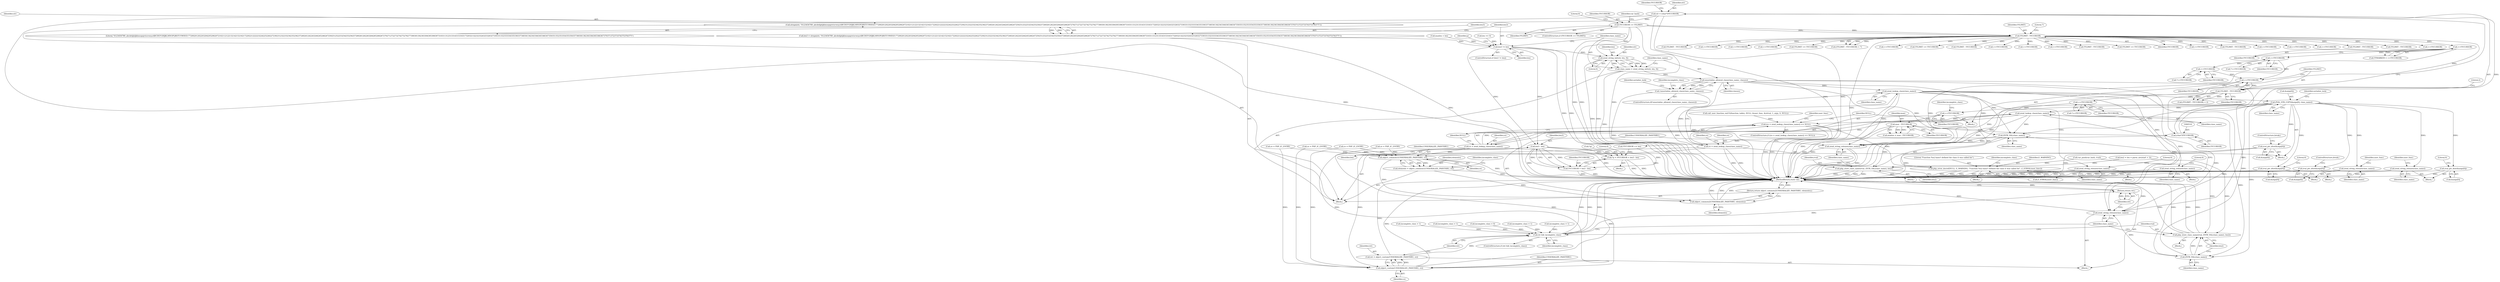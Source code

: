 digraph "0_php-src_20ce2fe8e3c211a42fee05a461a5881be9a8790e?w=1@API" {
"1000551" [label="(Call,strspn(str, \"0123456789_abcdefghijklmnopqrstuvwxyzABCDEFGHIJKLMNOPQRSTUVWXYZ\177\200\201\202\203\204\205\206\207\210\211\212\213\214\215\216\217\220\221\222\223\224\225\226\227\230\231\232\233\234\235\236\237\240\241\242\243\244\245\246\247\250\251\252\253\254\255\256\257\260\261\262\263\264\265\266\267\270\271\272\273\274\275\276\277\300\301\302\303\304\305\306\307\310\311\312\313\314\315\316\317\320\321\322\323\324\325\326\327\330\331\332\333\334\335\336\337\340\341\342\343\344\345\346\347\350\351\352\353\354\355\356\357\360\361\362\363\364\365\366\367\370\371\372\373\374\375\376\377\\\"))"];
"1000513" [label="(Call,str = (char*)YYCURSOR)"];
"1000515" [label="(Call,(char*)YYCURSOR)"];
"1000493" [label="(Call,max - YYCURSOR)"];
"1000447" [label="(Call,++YYCURSOR)"];
"1000440" [label="(Call,++YYCURSOR)"];
"1000412" [label="(Call,YYLIMIT - YYCURSOR)"];
"1000152" [label="(Call,YYLIMIT - YYCURSOR)"];
"1000125" [label="(Call,YYCURSOR >= YYLIMIT)"];
"1000408" [label="(Call,++YYCURSOR)"];
"1000368" [label="(Call,++YYCURSOR)"];
"1000339" [label="(Call,++YYCURSOR)"];
"1000394" [label="(Call,++YYCURSOR)"];
"1000549" [label="(Call,len3 = strspn(str, \"0123456789_abcdefghijklmnopqrstuvwxyzABCDEFGHIJKLMNOPQRSTUVWXYZ\177\200\201\202\203\204\205\206\207\210\211\212\213\214\215\216\217\220\221\222\223\224\225\226\227\230\231\232\233\234\235\236\237\240\241\242\243\244\245\246\247\250\251\252\253\254\255\256\257\260\261\262\263\264\265\266\267\270\271\272\273\274\275\276\277\300\301\302\303\304\305\306\307\310\311\312\313\314\315\316\317\320\321\322\323\324\325\326\327\330\331\332\333\334\335\336\337\340\341\342\343\344\345\346\347\350\351\352\353\354\355\356\357\360\361\362\363\364\365\366\367\370\371\372\373\374\375\376\377\\\"))"];
"1000555" [label="(Call,len3 != len)"];
"1000564" [label="(Call,len3 - len)"];
"1000559" [label="(Call,*p = YYCURSOR + len3 - len)"];
"1000562" [label="(Call,YYCURSOR + len3 - len)"];
"1000571" [label="(Call,zend_string_init(str, len, 0))"];
"1000569" [label="(Call,class_name = zend_string_init(str, len, 0))"];
"1000579" [label="(Call,unserialize_allowed_class(class_name, classes))"];
"1000578" [label="(Call,!unserialize_allowed_class(class_name, classes))"];
"1000595" [label="(Call,zend_lookup_class(class_name))"];
"1000593" [label="(Call,ce = zend_lookup_class(class_name))"];
"1000775" [label="(Call,object_custom(UNSERIALIZE_PASSTHRU, ce))"];
"1000773" [label="(Call,ret = object_custom(UNSERIALIZE_PASSTHRU, ce))"];
"1000779" [label="(Call,ret && incomplete_class)"];
"1000790" [label="(Return,return ret;)"];
"1000794" [label="(Call,object_common1(UNSERIALIZE_PASSTHRU, ce))"];
"1000792" [label="(Call,elements = object_common1(UNSERIALIZE_PASSTHRU, ce))"];
"1000808" [label="(Call,object_common2(UNSERIALIZE_PASSTHRU, elements))"];
"1000807" [label="(Return,return object_common2(UNSERIALIZE_PASSTHRU, elements);)"];
"1000607" [label="(Call,zend_string_release(class_name))"];
"1000619" [label="(Call,zend_string_release(class_name))"];
"1000648" [label="(Call,ZVAL_STR_COPY(&args[0], class_name))"];
"1000680" [label="(Call,zend_string_release(class_name))"];
"1000685" [label="(Call,zval_ptr_dtor(&args[0]))"];
"1000707" [label="(Call,zval_ptr_dtor(&args[0]))"];
"1000723" [label="(Call,zend_string_release(class_name))"];
"1000728" [label="(Call,zval_ptr_dtor(&args[0]))"];
"1000739" [label="(Call,zend_lookup_class(class_name))"];
"1000736" [label="(Call,(ce = zend_lookup_class(class_name)) == NULL)"];
"1000743" [label="(Call,php_error_docref(NULL, E_WARNING, \"Function %s() hasn't defined the class it was called for\", Z_STRVAL(user_func)))"];
"1000737" [label="(Call,ce = zend_lookup_class(class_name))"];
"1000785" [label="(Call,ZSTR_VAL(class_name))"];
"1000783" [label="(Call,php_store_class_name(rval, ZSTR_VAL(class_name), len2))"];
"1000788" [label="(Call,zend_string_release(class_name))"];
"1000802" [label="(Call,ZSTR_VAL(class_name))"];
"1000800" [label="(Call,php_store_class_name(rval, ZSTR_VAL(class_name), len2))"];
"1000805" [label="(Call,zend_string_release(class_name))"];
"1000758" [label="(Call,zval_ptr_dtor(&args[0]))"];
"1000778" [label="(ControlStructure,if (ret && incomplete_class))"];
"1000449" [label="(Block,)"];
"1000810" [label="(Identifier,elements)"];
"1001503" [label="(Call,YYLIMIT - YYCURSOR)"];
"1000409" [label="(Identifier,YYCURSOR)"];
"1000566" [label="(Identifier,len)"];
"1000607" [label="(Call,zend_string_release(class_name))"];
"1000153" [label="(Identifier,YYLIMIT)"];
"1000570" [label="(Identifier,class_name)"];
"1000549" [label="(Call,len3 = strspn(str, \"0123456789_abcdefghijklmnopqrstuvwxyzABCDEFGHIJKLMNOPQRSTUVWXYZ\177\200\201\202\203\204\205\206\207\210\211\212\213\214\215\216\217\220\221\222\223\224\225\226\227\230\231\232\233\234\235\236\237\240\241\242\243\244\245\246\247\250\251\252\253\254\255\256\257\260\261\262\263\264\265\266\267\270\271\272\273\274\275\276\277\300\301\302\303\304\305\306\307\310\311\312\313\314\315\316\317\320\321\322\323\324\325\326\327\330\331\332\333\334\335\336\337\340\341\342\343\344\345\346\347\350\351\352\353\354\355\356\357\360\361\362\363\364\365\366\367\370\371\372\373\374\375\376\377\\\"))"];
"1000791" [label="(Identifier,ret)"];
"1000708" [label="(Call,&args[0])"];
"1000155" [label="(Literal,7)"];
"1000672" [label="(Block,)"];
"1000572" [label="(Identifier,str)"];
"1000447" [label="(Call,++YYCURSOR)"];
"1000800" [label="(Call,php_store_class_name(rval, ZSTR_VAL(class_name), len2))"];
"1000782" [label="(Block,)"];
"1000411" [label="(Call,(YYLIMIT - YYCURSOR) < 2)"];
"1000786" [label="(Identifier,class_name)"];
"1000759" [label="(Call,&args[0])"];
"1000571" [label="(Call,zend_string_init(str, len, 0))"];
"1000785" [label="(Call,ZSTR_VAL(class_name))"];
"1000439" [label="(Call,*++YYCURSOR)"];
"1000513" [label="(Call,str = (char*)YYCURSOR)"];
"1000198" [label="(Call,++YYCURSOR)"];
"1000297" [label="(Call,++YYCURSOR)"];
"1000394" [label="(Call,++YYCURSOR)"];
"1000413" [label="(Identifier,YYLIMIT)"];
"1000340" [label="(Identifier,YYCURSOR)"];
"1000746" [label="(Literal,\"Function %s() hasn't defined the class it was called for\")"];
"1000794" [label="(Call,object_common1(UNSERIALIZE_PASSTHRU, ce))"];
"1000620" [label="(Identifier,class_name)"];
"1000809" [label="(Identifier,UNSERIALIZE_PASSTHRU)"];
"1000560" [label="(Call,*p)"];
"1000241" [label="(Call,++YYCURSOR)"];
"1000586" [label="(Call,ce = PHP_IC_ENTRY)"];
"1000393" [label="(Call,*++YYCURSOR)"];
"1000610" [label="(Literal,0)"];
"1000790" [label="(Return,return ret;)"];
"1000576" [label="(Block,)"];
"1000551" [label="(Call,strspn(str, \"0123456789_abcdefghijklmnopqrstuvwxyzABCDEFGHIJKLMNOPQRSTUVWXYZ\177\200\201\202\203\204\205\206\207\210\211\212\213\214\215\216\217\220\221\222\223\224\225\226\227\230\231\232\233\234\235\236\237\240\241\242\243\244\245\246\247\250\251\252\253\254\255\256\257\260\261\262\263\264\265\266\267\270\271\272\273\274\275\276\277\300\301\302\303\304\305\306\307\310\311\312\313\314\315\316\317\320\321\322\323\324\325\326\327\330\331\332\333\334\335\336\337\340\341\342\343\344\345\346\347\350\351\352\353\354\355\356\357\360\361\362\363\364\365\366\367\370\371\372\373\374\375\376\377\\\"))"];
"1000789" [label="(Identifier,class_name)"];
"1000684" [label="(Identifier,user_func)"];
"1000722" [label="(Block,)"];
"1000808" [label="(Call,object_common2(UNSERIALIZE_PASSTHRU, elements))"];
"1000804" [label="(Identifier,len2)"];
"1000519" [label="(Identifier,YYCURSOR)"];
"1000515" [label="(Call,(char*)YYCURSOR)"];
"1001589" [label="(Call,YYLIMIT - YYCURSOR)"];
"1000579" [label="(Call,unserialize_allowed_class(class_name, classes))"];
"1001086" [label="(Call,YYLIMIT - YYCURSOR)"];
"1000581" [label="(Identifier,classes)"];
"1000514" [label="(Identifier,str)"];
"1000578" [label="(Call,!unserialize_allowed_class(class_name, classes))"];
"1000805" [label="(Call,zend_string_release(class_name))"];
"1000555" [label="(Call,len3 != len)"];
"1000141" [label="(Call,var_push(var_hash, rval))"];
"1000779" [label="(Call,ret && incomplete_class)"];
"1000750" [label="(Identifier,incomplete_class)"];
"1000408" [label="(Call,++YYCURSOR)"];
"1000744" [label="(Identifier,NULL)"];
"1000325" [label="(Call,++YYCURSOR)"];
"1000712" [label="(ControlStructure,break;)"];
"1001251" [label="(Call,YYLIMIT - YYCURSOR)"];
"1000729" [label="(Call,&args[0])"];
"1000491" [label="(Call,maxlen = max - YYCURSOR)"];
"1002432" [label="(MethodReturn,static int)"];
"1000558" [label="(Block,)"];
"1000787" [label="(Identifier,len2)"];
"1000783" [label="(Call,php_store_class_name(rval, ZSTR_VAL(class_name), len2))"];
"1000147" [label="(Block,)"];
"1000801" [label="(Identifier,rval)"];
"1000774" [label="(Identifier,ret)"];
"1000415" [label="(Literal,2)"];
"1000745" [label="(Identifier,E_WARNING)"];
"1000685" [label="(Call,zval_ptr_dtor(&args[0]))"];
"1000608" [label="(Identifier,class_name)"];
"1000557" [label="(Identifier,len)"];
"1000798" [label="(Identifier,incomplete_class)"];
"1000152" [label="(Call,YYLIMIT - YYCURSOR)"];
"1000639" [label="(Call,ce = PHP_IC_ENTRY)"];
"1000126" [label="(Identifier,YYCURSOR)"];
"1000739" [label="(Call,zend_lookup_class(class_name))"];
"1000724" [label="(Identifier,class_name)"];
"1000757" [label="(Identifier,user_func)"];
"1000593" [label="(Call,ce = zend_lookup_class(class_name))"];
"1000269" [label="(Call,++YYCURSOR)"];
"1000792" [label="(Call,elements = object_common1(UNSERIALIZE_PASSTHRU, ce))"];
"1000255" [label="(Call,++YYCURSOR)"];
"1000727" [label="(Identifier,user_func)"];
"1000460" [label="(Identifier,incomplete_class)"];
"1000802" [label="(Call,ZSTR_VAL(class_name))"];
"1000771" [label="(Block,)"];
"1000740" [label="(Identifier,class_name)"];
"1000501" [label="(Call,len == 0)"];
"1000459" [label="(Call,incomplete_class = 0)"];
"1000735" [label="(ControlStructure,if ((ce = zend_lookup_class(class_name)) == NULL))"];
"1000550" [label="(Identifier,len3)"];
"1000569" [label="(Call,class_name = zend_string_init(str, len, 0))"];
"1000584" [label="(Identifier,incomplete_class)"];
"1000775" [label="(Call,object_custom(UNSERIALIZE_PASSTHRU, ce))"];
"1000723" [label="(Call,zend_string_release(class_name))"];
"1000337" [label="(Call,YYMARKER = ++YYCURSOR)"];
"1000483" [label="(Call,len2 = len = parse_uiv(start + 2))"];
"1000154" [label="(Identifier,YYCURSOR)"];
"1000563" [label="(Identifier,YYCURSOR)"];
"1000781" [label="(Identifier,incomplete_class)"];
"1000656" [label="(Identifier,serialize_lock)"];
"1000283" [label="(Call,++YYCURSOR)"];
"1000565" [label="(Identifier,len3)"];
"1000554" [label="(ControlStructure,if (len3 != len))"];
"1000583" [label="(Call,incomplete_class = 1)"];
"1000553" [label="(Literal,\"0123456789_abcdefghijklmnopqrstuvwxyzABCDEFGHIJKLMNOPQRSTUVWXYZ\177\200\201\202\203\204\205\206\207\210\211\212\213\214\215\216\217\220\221\222\223\224\225\226\227\230\231\232\233\234\235\236\237\240\241\242\243\244\245\246\247\250\251\252\253\254\255\256\257\260\261\262\263\264\265\266\267\270\271\272\273\274\275\276\277\300\301\302\303\304\305\306\307\310\311\312\313\314\315\316\317\320\321\322\323\324\325\326\327\330\331\332\333\334\335\336\337\340\341\342\343\344\345\346\347\350\351\352\353\354\355\356\357\360\361\362\363\364\365\366\367\370\371\372\373\374\375\376\377\\\")"];
"1000412" [label="(Call,YYLIMIT - YYCURSOR)"];
"1000737" [label="(Call,ce = zend_lookup_class(class_name))"];
"1000698" [label="(Call,incomplete_class = 1)"];
"1000559" [label="(Call,*p = YYCURSOR + len3 - len)"];
"1000793" [label="(Identifier,elements)"];
"1000395" [label="(Identifier,YYCURSOR)"];
"1000619" [label="(Call,zend_string_release(class_name))"];
"1000552" [label="(Identifier,str)"];
"1001977" [label="(Call,YYLIMIT <= YYCURSOR)"];
"1000598" [label="(Identifier,ce)"];
"1000151" [label="(Call,(YYLIMIT - YYCURSOR) < 7)"];
"1000691" [label="(Literal,0)"];
"1000742" [label="(Block,)"];
"1000311" [label="(Call,++YYCURSOR)"];
"1000741" [label="(Identifier,NULL)"];
"1000493" [label="(Call,max - YYCURSOR)"];
"1000577" [label="(ControlStructure,if(!unserialize_allowed_class(class_name, classes)))"];
"1000495" [label="(Identifier,YYCURSOR)"];
"1000494" [label="(Identifier,max)"];
"1000498" [label="(Call,maxlen < len)"];
"1000580" [label="(Identifier,class_name)"];
"1000339" [label="(Call,++YYCURSOR)"];
"1000648" [label="(Call,ZVAL_STR_COPY(&args[0], class_name))"];
"1000367" [label="(Call,*++YYCURSOR)"];
"1000564" [label="(Call,len3 - len)"];
"1000758" [label="(Call,zval_ptr_dtor(&args[0]))"];
"1000414" [label="(Identifier,YYCURSOR)"];
"1000659" [label="(Call,call_user_function_ex(CG(function_table), NULL, &user_func, &retval, 1, args, 0, NULL))"];
"1000780" [label="(Identifier,ret)"];
"1002193" [label="(Call,YYLIMIT <= YYCURSOR)"];
"1000127" [label="(Identifier,YYLIMIT)"];
"1000562" [label="(Call,YYCURSOR + len3 - len)"];
"1000653" [label="(Identifier,class_name)"];
"1000679" [label="(Block,)"];
"1000796" [label="(Identifier,ce)"];
"1000701" [label="(Call,ce = PHP_IC_ENTRY)"];
"1000866" [label="(Call,YYLIMIT - YYCURSOR)"];
"1000361" [label="(Call,++YYCURSOR)"];
"1000795" [label="(Identifier,UNSERIALIZE_PASSTHRU)"];
"1000594" [label="(Identifier,ce)"];
"1000776" [label="(Identifier,UNSERIALIZE_PASSTHRU)"];
"1000124" [label="(ControlStructure,if (YYCURSOR >= YYLIMIT))"];
"1000556" [label="(Identifier,len3)"];
"1000595" [label="(Call,zend_lookup_class(class_name))"];
"1000680" [label="(Call,zend_string_release(class_name))"];
"1000369" [label="(Identifier,YYCURSOR)"];
"1000681" [label="(Identifier,class_name)"];
"1000738" [label="(Identifier,ce)"];
"1000618" [label="(Block,)"];
"1000348" [label="(Call,++YYCURSOR)"];
"1000736" [label="(Call,(ce = zend_lookup_class(class_name)) == NULL)"];
"1000777" [label="(Identifier,ce)"];
"1000227" [label="(Call,++YYCURSOR)"];
"1000752" [label="(Call,ce = PHP_IC_ENTRY)"];
"1000784" [label="(Identifier,rval)"];
"1000622" [label="(Literal,0)"];
"1000518" [label="(Call,YYCURSOR += len)"];
"1000440" [label="(Call,++YYCURSOR)"];
"1000749" [label="(Call,incomplete_class = 1)"];
"1000636" [label="(Call,incomplete_class = 1)"];
"1000596" [label="(Identifier,class_name)"];
"1000807" [label="(Return,return object_common2(UNSERIALIZE_PASSTHRU, elements);)"];
"1000958" [label="(Call,YYLIMIT - YYCURSOR)"];
"1000803" [label="(Identifier,class_name)"];
"1000517" [label="(Identifier,YYCURSOR)"];
"1000606" [label="(Block,)"];
"1000133" [label="(Identifier,var_hash)"];
"1002335" [label="(Call,YYLIMIT <= YYCURSOR)"];
"1000573" [label="(Identifier,len)"];
"1000728" [label="(Call,zval_ptr_dtor(&args[0]))"];
"1000734" [label="(Literal,0)"];
"1000747" [label="(Call,Z_STRVAL(user_func))"];
"1000806" [label="(Identifier,class_name)"];
"1000574" [label="(Literal,0)"];
"1000448" [label="(Identifier,YYCURSOR)"];
"1000788" [label="(Call,zend_string_release(class_name))"];
"1000763" [label="(ControlStructure,break;)"];
"1000743" [label="(Call,php_error_docref(NULL, E_WARNING, \"Function %s() hasn't defined the class it was called for\", Z_STRVAL(user_func)))"];
"1000125" [label="(Call,YYCURSOR >= YYLIMIT)"];
"1000561" [label="(Identifier,p)"];
"1000707" [label="(Call,zval_ptr_dtor(&args[0]))"];
"1000773" [label="(Call,ret = object_custom(UNSERIALIZE_PASSTHRU, ce))"];
"1000592" [label="(Identifier,serialize_lock)"];
"1000799" [label="(Block,)"];
"1000130" [label="(Literal,0)"];
"1000686" [label="(Call,&args[0])"];
"1000568" [label="(Literal,0)"];
"1000649" [label="(Call,&args[0])"];
"1000368" [label="(Call,++YYCURSOR)"];
"1000441" [label="(Identifier,YYCURSOR)"];
"1000215" [label="(Call,++YYCURSOR)"];
"1000551" -> "1000549"  [label="AST: "];
"1000551" -> "1000553"  [label="CFG: "];
"1000552" -> "1000551"  [label="AST: "];
"1000553" -> "1000551"  [label="AST: "];
"1000549" -> "1000551"  [label="CFG: "];
"1000551" -> "1002432"  [label="DDG: "];
"1000551" -> "1000549"  [label="DDG: "];
"1000551" -> "1000549"  [label="DDG: "];
"1000513" -> "1000551"  [label="DDG: "];
"1000551" -> "1000571"  [label="DDG: "];
"1000513" -> "1000449"  [label="AST: "];
"1000513" -> "1000515"  [label="CFG: "];
"1000514" -> "1000513"  [label="AST: "];
"1000515" -> "1000513"  [label="AST: "];
"1000519" -> "1000513"  [label="CFG: "];
"1000513" -> "1002432"  [label="DDG: "];
"1000513" -> "1002432"  [label="DDG: "];
"1000515" -> "1000513"  [label="DDG: "];
"1000515" -> "1000517"  [label="CFG: "];
"1000516" -> "1000515"  [label="AST: "];
"1000517" -> "1000515"  [label="AST: "];
"1000493" -> "1000515"  [label="DDG: "];
"1000515" -> "1000518"  [label="DDG: "];
"1000493" -> "1000491"  [label="AST: "];
"1000493" -> "1000495"  [label="CFG: "];
"1000494" -> "1000493"  [label="AST: "];
"1000495" -> "1000493"  [label="AST: "];
"1000491" -> "1000493"  [label="CFG: "];
"1000493" -> "1002432"  [label="DDG: "];
"1000493" -> "1002432"  [label="DDG: "];
"1000493" -> "1000491"  [label="DDG: "];
"1000493" -> "1000491"  [label="DDG: "];
"1000447" -> "1000493"  [label="DDG: "];
"1000447" -> "1000147"  [label="AST: "];
"1000447" -> "1000448"  [label="CFG: "];
"1000448" -> "1000447"  [label="AST: "];
"1000460" -> "1000447"  [label="CFG: "];
"1000447" -> "1002432"  [label="DDG: "];
"1000440" -> "1000447"  [label="DDG: "];
"1000440" -> "1000439"  [label="AST: "];
"1000440" -> "1000441"  [label="CFG: "];
"1000441" -> "1000440"  [label="AST: "];
"1000439" -> "1000440"  [label="CFG: "];
"1000412" -> "1000440"  [label="DDG: "];
"1000412" -> "1000411"  [label="AST: "];
"1000412" -> "1000414"  [label="CFG: "];
"1000413" -> "1000412"  [label="AST: "];
"1000414" -> "1000412"  [label="AST: "];
"1000415" -> "1000412"  [label="CFG: "];
"1000412" -> "1002432"  [label="DDG: "];
"1000412" -> "1000408"  [label="DDG: "];
"1000412" -> "1000411"  [label="DDG: "];
"1000412" -> "1000411"  [label="DDG: "];
"1000152" -> "1000412"  [label="DDG: "];
"1000408" -> "1000412"  [label="DDG: "];
"1000152" -> "1000151"  [label="AST: "];
"1000152" -> "1000154"  [label="CFG: "];
"1000153" -> "1000152"  [label="AST: "];
"1000154" -> "1000152"  [label="AST: "];
"1000155" -> "1000152"  [label="CFG: "];
"1000152" -> "1002432"  [label="DDG: "];
"1000152" -> "1000151"  [label="DDG: "];
"1000152" -> "1000151"  [label="DDG: "];
"1000125" -> "1000152"  [label="DDG: "];
"1000125" -> "1000152"  [label="DDG: "];
"1000152" -> "1000198"  [label="DDG: "];
"1000152" -> "1000215"  [label="DDG: "];
"1000152" -> "1000227"  [label="DDG: "];
"1000152" -> "1000241"  [label="DDG: "];
"1000152" -> "1000255"  [label="DDG: "];
"1000152" -> "1000269"  [label="DDG: "];
"1000152" -> "1000283"  [label="DDG: "];
"1000152" -> "1000297"  [label="DDG: "];
"1000152" -> "1000311"  [label="DDG: "];
"1000152" -> "1000325"  [label="DDG: "];
"1000152" -> "1000339"  [label="DDG: "];
"1000152" -> "1000348"  [label="DDG: "];
"1000152" -> "1000361"  [label="DDG: "];
"1000152" -> "1000866"  [label="DDG: "];
"1000152" -> "1000958"  [label="DDG: "];
"1000152" -> "1001086"  [label="DDG: "];
"1000152" -> "1001251"  [label="DDG: "];
"1000152" -> "1001503"  [label="DDG: "];
"1000152" -> "1001589"  [label="DDG: "];
"1000152" -> "1001977"  [label="DDG: "];
"1000152" -> "1002193"  [label="DDG: "];
"1000152" -> "1002335"  [label="DDG: "];
"1000125" -> "1000124"  [label="AST: "];
"1000125" -> "1000127"  [label="CFG: "];
"1000126" -> "1000125"  [label="AST: "];
"1000127" -> "1000125"  [label="AST: "];
"1000130" -> "1000125"  [label="CFG: "];
"1000133" -> "1000125"  [label="CFG: "];
"1000125" -> "1002432"  [label="DDG: "];
"1000125" -> "1002432"  [label="DDG: "];
"1000125" -> "1002432"  [label="DDG: "];
"1000408" -> "1000147"  [label="AST: "];
"1000408" -> "1000409"  [label="CFG: "];
"1000409" -> "1000408"  [label="AST: "];
"1000413" -> "1000408"  [label="CFG: "];
"1000368" -> "1000408"  [label="DDG: "];
"1000394" -> "1000408"  [label="DDG: "];
"1000368" -> "1000367"  [label="AST: "];
"1000368" -> "1000369"  [label="CFG: "];
"1000369" -> "1000368"  [label="AST: "];
"1000367" -> "1000368"  [label="CFG: "];
"1000339" -> "1000368"  [label="DDG: "];
"1000368" -> "1000394"  [label="DDG: "];
"1000339" -> "1000337"  [label="AST: "];
"1000339" -> "1000340"  [label="CFG: "];
"1000340" -> "1000339"  [label="AST: "];
"1000337" -> "1000339"  [label="CFG: "];
"1000339" -> "1002432"  [label="DDG: "];
"1000339" -> "1000337"  [label="DDG: "];
"1000394" -> "1000393"  [label="AST: "];
"1000394" -> "1000395"  [label="CFG: "];
"1000395" -> "1000394"  [label="AST: "];
"1000393" -> "1000394"  [label="CFG: "];
"1000549" -> "1000449"  [label="AST: "];
"1000550" -> "1000549"  [label="AST: "];
"1000556" -> "1000549"  [label="CFG: "];
"1000549" -> "1002432"  [label="DDG: "];
"1000549" -> "1000555"  [label="DDG: "];
"1000555" -> "1000554"  [label="AST: "];
"1000555" -> "1000557"  [label="CFG: "];
"1000556" -> "1000555"  [label="AST: "];
"1000557" -> "1000555"  [label="AST: "];
"1000561" -> "1000555"  [label="CFG: "];
"1000570" -> "1000555"  [label="CFG: "];
"1000555" -> "1002432"  [label="DDG: "];
"1000555" -> "1002432"  [label="DDG: "];
"1000501" -> "1000555"  [label="DDG: "];
"1000498" -> "1000555"  [label="DDG: "];
"1000555" -> "1000564"  [label="DDG: "];
"1000555" -> "1000564"  [label="DDG: "];
"1000555" -> "1000571"  [label="DDG: "];
"1000564" -> "1000562"  [label="AST: "];
"1000564" -> "1000566"  [label="CFG: "];
"1000565" -> "1000564"  [label="AST: "];
"1000566" -> "1000564"  [label="AST: "];
"1000562" -> "1000564"  [label="CFG: "];
"1000564" -> "1002432"  [label="DDG: "];
"1000564" -> "1002432"  [label="DDG: "];
"1000564" -> "1000559"  [label="DDG: "];
"1000564" -> "1000559"  [label="DDG: "];
"1000564" -> "1000562"  [label="DDG: "];
"1000564" -> "1000562"  [label="DDG: "];
"1000559" -> "1000558"  [label="AST: "];
"1000559" -> "1000562"  [label="CFG: "];
"1000560" -> "1000559"  [label="AST: "];
"1000562" -> "1000559"  [label="AST: "];
"1000568" -> "1000559"  [label="CFG: "];
"1000559" -> "1002432"  [label="DDG: "];
"1000559" -> "1002432"  [label="DDG: "];
"1000518" -> "1000559"  [label="DDG: "];
"1000563" -> "1000562"  [label="AST: "];
"1000562" -> "1002432"  [label="DDG: "];
"1000562" -> "1002432"  [label="DDG: "];
"1000518" -> "1000562"  [label="DDG: "];
"1000571" -> "1000569"  [label="AST: "];
"1000571" -> "1000574"  [label="CFG: "];
"1000572" -> "1000571"  [label="AST: "];
"1000573" -> "1000571"  [label="AST: "];
"1000574" -> "1000571"  [label="AST: "];
"1000569" -> "1000571"  [label="CFG: "];
"1000571" -> "1002432"  [label="DDG: "];
"1000571" -> "1002432"  [label="DDG: "];
"1000571" -> "1000569"  [label="DDG: "];
"1000571" -> "1000569"  [label="DDG: "];
"1000571" -> "1000569"  [label="DDG: "];
"1000569" -> "1000449"  [label="AST: "];
"1000570" -> "1000569"  [label="AST: "];
"1000580" -> "1000569"  [label="CFG: "];
"1000569" -> "1002432"  [label="DDG: "];
"1000569" -> "1000579"  [label="DDG: "];
"1000579" -> "1000578"  [label="AST: "];
"1000579" -> "1000581"  [label="CFG: "];
"1000580" -> "1000579"  [label="AST: "];
"1000581" -> "1000579"  [label="AST: "];
"1000578" -> "1000579"  [label="CFG: "];
"1000579" -> "1002432"  [label="DDG: "];
"1000579" -> "1000578"  [label="DDG: "];
"1000579" -> "1000578"  [label="DDG: "];
"1000579" -> "1000595"  [label="DDG: "];
"1000579" -> "1000785"  [label="DDG: "];
"1000579" -> "1000788"  [label="DDG: "];
"1000579" -> "1000802"  [label="DDG: "];
"1000579" -> "1000805"  [label="DDG: "];
"1000578" -> "1000577"  [label="AST: "];
"1000584" -> "1000578"  [label="CFG: "];
"1000592" -> "1000578"  [label="CFG: "];
"1000578" -> "1002432"  [label="DDG: "];
"1000578" -> "1002432"  [label="DDG: "];
"1000595" -> "1000593"  [label="AST: "];
"1000595" -> "1000596"  [label="CFG: "];
"1000596" -> "1000595"  [label="AST: "];
"1000593" -> "1000595"  [label="CFG: "];
"1000595" -> "1000593"  [label="DDG: "];
"1000595" -> "1000607"  [label="DDG: "];
"1000595" -> "1000619"  [label="DDG: "];
"1000595" -> "1000648"  [label="DDG: "];
"1000595" -> "1000785"  [label="DDG: "];
"1000595" -> "1000788"  [label="DDG: "];
"1000595" -> "1000802"  [label="DDG: "];
"1000595" -> "1000805"  [label="DDG: "];
"1000593" -> "1000576"  [label="AST: "];
"1000594" -> "1000593"  [label="AST: "];
"1000598" -> "1000593"  [label="CFG: "];
"1000593" -> "1002432"  [label="DDG: "];
"1000593" -> "1002432"  [label="DDG: "];
"1000593" -> "1000775"  [label="DDG: "];
"1000593" -> "1000794"  [label="DDG: "];
"1000775" -> "1000773"  [label="AST: "];
"1000775" -> "1000777"  [label="CFG: "];
"1000776" -> "1000775"  [label="AST: "];
"1000777" -> "1000775"  [label="AST: "];
"1000773" -> "1000775"  [label="CFG: "];
"1000775" -> "1002432"  [label="DDG: "];
"1000775" -> "1002432"  [label="DDG: "];
"1000775" -> "1000773"  [label="DDG: "];
"1000775" -> "1000773"  [label="DDG: "];
"1000639" -> "1000775"  [label="DDG: "];
"1000752" -> "1000775"  [label="DDG: "];
"1000586" -> "1000775"  [label="DDG: "];
"1000737" -> "1000775"  [label="DDG: "];
"1000701" -> "1000775"  [label="DDG: "];
"1000773" -> "1000771"  [label="AST: "];
"1000774" -> "1000773"  [label="AST: "];
"1000780" -> "1000773"  [label="CFG: "];
"1000773" -> "1002432"  [label="DDG: "];
"1000773" -> "1000779"  [label="DDG: "];
"1000779" -> "1000778"  [label="AST: "];
"1000779" -> "1000780"  [label="CFG: "];
"1000779" -> "1000781"  [label="CFG: "];
"1000780" -> "1000779"  [label="AST: "];
"1000781" -> "1000779"  [label="AST: "];
"1000784" -> "1000779"  [label="CFG: "];
"1000789" -> "1000779"  [label="CFG: "];
"1000779" -> "1002432"  [label="DDG: "];
"1000779" -> "1002432"  [label="DDG: "];
"1000779" -> "1002432"  [label="DDG: "];
"1000459" -> "1000779"  [label="DDG: "];
"1000636" -> "1000779"  [label="DDG: "];
"1000698" -> "1000779"  [label="DDG: "];
"1000749" -> "1000779"  [label="DDG: "];
"1000583" -> "1000779"  [label="DDG: "];
"1000779" -> "1000790"  [label="DDG: "];
"1000790" -> "1000771"  [label="AST: "];
"1000790" -> "1000791"  [label="CFG: "];
"1000791" -> "1000790"  [label="AST: "];
"1002432" -> "1000790"  [label="CFG: "];
"1000790" -> "1002432"  [label="DDG: "];
"1000791" -> "1000790"  [label="DDG: "];
"1000794" -> "1000792"  [label="AST: "];
"1000794" -> "1000796"  [label="CFG: "];
"1000795" -> "1000794"  [label="AST: "];
"1000796" -> "1000794"  [label="AST: "];
"1000792" -> "1000794"  [label="CFG: "];
"1000794" -> "1002432"  [label="DDG: "];
"1000794" -> "1000792"  [label="DDG: "];
"1000794" -> "1000792"  [label="DDG: "];
"1000639" -> "1000794"  [label="DDG: "];
"1000752" -> "1000794"  [label="DDG: "];
"1000586" -> "1000794"  [label="DDG: "];
"1000737" -> "1000794"  [label="DDG: "];
"1000701" -> "1000794"  [label="DDG: "];
"1000794" -> "1000808"  [label="DDG: "];
"1000792" -> "1000449"  [label="AST: "];
"1000793" -> "1000792"  [label="AST: "];
"1000798" -> "1000792"  [label="CFG: "];
"1000792" -> "1002432"  [label="DDG: "];
"1000792" -> "1000808"  [label="DDG: "];
"1000808" -> "1000807"  [label="AST: "];
"1000808" -> "1000810"  [label="CFG: "];
"1000809" -> "1000808"  [label="AST: "];
"1000810" -> "1000808"  [label="AST: "];
"1000807" -> "1000808"  [label="CFG: "];
"1000808" -> "1002432"  [label="DDG: "];
"1000808" -> "1002432"  [label="DDG: "];
"1000808" -> "1002432"  [label="DDG: "];
"1000808" -> "1000807"  [label="DDG: "];
"1000807" -> "1000449"  [label="AST: "];
"1002432" -> "1000807"  [label="CFG: "];
"1000807" -> "1002432"  [label="DDG: "];
"1000607" -> "1000606"  [label="AST: "];
"1000607" -> "1000608"  [label="CFG: "];
"1000608" -> "1000607"  [label="AST: "];
"1000610" -> "1000607"  [label="CFG: "];
"1000607" -> "1002432"  [label="DDG: "];
"1000607" -> "1002432"  [label="DDG: "];
"1000619" -> "1000618"  [label="AST: "];
"1000619" -> "1000620"  [label="CFG: "];
"1000620" -> "1000619"  [label="AST: "];
"1000622" -> "1000619"  [label="CFG: "];
"1000619" -> "1002432"  [label="DDG: "];
"1000619" -> "1002432"  [label="DDG: "];
"1000648" -> "1000576"  [label="AST: "];
"1000648" -> "1000653"  [label="CFG: "];
"1000649" -> "1000648"  [label="AST: "];
"1000653" -> "1000648"  [label="AST: "];
"1000656" -> "1000648"  [label="CFG: "];
"1000648" -> "1002432"  [label="DDG: "];
"1000648" -> "1000680"  [label="DDG: "];
"1000648" -> "1000685"  [label="DDG: "];
"1000648" -> "1000707"  [label="DDG: "];
"1000648" -> "1000723"  [label="DDG: "];
"1000648" -> "1000728"  [label="DDG: "];
"1000648" -> "1000739"  [label="DDG: "];
"1000648" -> "1000758"  [label="DDG: "];
"1000648" -> "1000785"  [label="DDG: "];
"1000648" -> "1000788"  [label="DDG: "];
"1000648" -> "1000802"  [label="DDG: "];
"1000648" -> "1000805"  [label="DDG: "];
"1000680" -> "1000679"  [label="AST: "];
"1000680" -> "1000681"  [label="CFG: "];
"1000681" -> "1000680"  [label="AST: "];
"1000684" -> "1000680"  [label="CFG: "];
"1000680" -> "1002432"  [label="DDG: "];
"1000680" -> "1002432"  [label="DDG: "];
"1000685" -> "1000679"  [label="AST: "];
"1000685" -> "1000686"  [label="CFG: "];
"1000686" -> "1000685"  [label="AST: "];
"1000691" -> "1000685"  [label="CFG: "];
"1000685" -> "1002432"  [label="DDG: "];
"1000685" -> "1002432"  [label="DDG: "];
"1000707" -> "1000672"  [label="AST: "];
"1000707" -> "1000708"  [label="CFG: "];
"1000708" -> "1000707"  [label="AST: "];
"1000712" -> "1000707"  [label="CFG: "];
"1000707" -> "1002432"  [label="DDG: "];
"1000707" -> "1002432"  [label="DDG: "];
"1000723" -> "1000722"  [label="AST: "];
"1000723" -> "1000724"  [label="CFG: "];
"1000724" -> "1000723"  [label="AST: "];
"1000727" -> "1000723"  [label="CFG: "];
"1000723" -> "1002432"  [label="DDG: "];
"1000723" -> "1002432"  [label="DDG: "];
"1000728" -> "1000722"  [label="AST: "];
"1000728" -> "1000729"  [label="CFG: "];
"1000729" -> "1000728"  [label="AST: "];
"1000734" -> "1000728"  [label="CFG: "];
"1000728" -> "1002432"  [label="DDG: "];
"1000728" -> "1002432"  [label="DDG: "];
"1000739" -> "1000737"  [label="AST: "];
"1000739" -> "1000740"  [label="CFG: "];
"1000740" -> "1000739"  [label="AST: "];
"1000737" -> "1000739"  [label="CFG: "];
"1000739" -> "1000736"  [label="DDG: "];
"1000739" -> "1000737"  [label="DDG: "];
"1000739" -> "1000785"  [label="DDG: "];
"1000739" -> "1000788"  [label="DDG: "];
"1000739" -> "1000802"  [label="DDG: "];
"1000739" -> "1000805"  [label="DDG: "];
"1000736" -> "1000735"  [label="AST: "];
"1000736" -> "1000741"  [label="CFG: "];
"1000737" -> "1000736"  [label="AST: "];
"1000741" -> "1000736"  [label="AST: "];
"1000744" -> "1000736"  [label="CFG: "];
"1000757" -> "1000736"  [label="CFG: "];
"1000736" -> "1002432"  [label="DDG: "];
"1000736" -> "1002432"  [label="DDG: "];
"1000737" -> "1000736"  [label="DDG: "];
"1000659" -> "1000736"  [label="DDG: "];
"1000736" -> "1000743"  [label="DDG: "];
"1000743" -> "1000742"  [label="AST: "];
"1000743" -> "1000747"  [label="CFG: "];
"1000744" -> "1000743"  [label="AST: "];
"1000745" -> "1000743"  [label="AST: "];
"1000746" -> "1000743"  [label="AST: "];
"1000747" -> "1000743"  [label="AST: "];
"1000750" -> "1000743"  [label="CFG: "];
"1000743" -> "1002432"  [label="DDG: "];
"1000743" -> "1002432"  [label="DDG: "];
"1000743" -> "1002432"  [label="DDG: "];
"1000743" -> "1002432"  [label="DDG: "];
"1000747" -> "1000743"  [label="DDG: "];
"1000738" -> "1000737"  [label="AST: "];
"1000741" -> "1000737"  [label="CFG: "];
"1000737" -> "1002432"  [label="DDG: "];
"1000785" -> "1000783"  [label="AST: "];
"1000785" -> "1000786"  [label="CFG: "];
"1000786" -> "1000785"  [label="AST: "];
"1000787" -> "1000785"  [label="CFG: "];
"1000785" -> "1000783"  [label="DDG: "];
"1000785" -> "1000788"  [label="DDG: "];
"1000783" -> "1000782"  [label="AST: "];
"1000783" -> "1000787"  [label="CFG: "];
"1000784" -> "1000783"  [label="AST: "];
"1000787" -> "1000783"  [label="AST: "];
"1000789" -> "1000783"  [label="CFG: "];
"1000783" -> "1002432"  [label="DDG: "];
"1000783" -> "1002432"  [label="DDG: "];
"1000783" -> "1002432"  [label="DDG: "];
"1000783" -> "1002432"  [label="DDG: "];
"1000141" -> "1000783"  [label="DDG: "];
"1000483" -> "1000783"  [label="DDG: "];
"1000788" -> "1000771"  [label="AST: "];
"1000788" -> "1000789"  [label="CFG: "];
"1000789" -> "1000788"  [label="AST: "];
"1000791" -> "1000788"  [label="CFG: "];
"1000788" -> "1002432"  [label="DDG: "];
"1000788" -> "1002432"  [label="DDG: "];
"1000802" -> "1000800"  [label="AST: "];
"1000802" -> "1000803"  [label="CFG: "];
"1000803" -> "1000802"  [label="AST: "];
"1000804" -> "1000802"  [label="CFG: "];
"1000802" -> "1000800"  [label="DDG: "];
"1000802" -> "1000805"  [label="DDG: "];
"1000800" -> "1000799"  [label="AST: "];
"1000800" -> "1000804"  [label="CFG: "];
"1000801" -> "1000800"  [label="AST: "];
"1000804" -> "1000800"  [label="AST: "];
"1000806" -> "1000800"  [label="CFG: "];
"1000800" -> "1002432"  [label="DDG: "];
"1000800" -> "1002432"  [label="DDG: "];
"1000800" -> "1002432"  [label="DDG: "];
"1000800" -> "1002432"  [label="DDG: "];
"1000141" -> "1000800"  [label="DDG: "];
"1000483" -> "1000800"  [label="DDG: "];
"1000805" -> "1000449"  [label="AST: "];
"1000805" -> "1000806"  [label="CFG: "];
"1000806" -> "1000805"  [label="AST: "];
"1000809" -> "1000805"  [label="CFG: "];
"1000805" -> "1002432"  [label="DDG: "];
"1000805" -> "1002432"  [label="DDG: "];
"1000758" -> "1000576"  [label="AST: "];
"1000758" -> "1000759"  [label="CFG: "];
"1000759" -> "1000758"  [label="AST: "];
"1000763" -> "1000758"  [label="CFG: "];
"1000758" -> "1002432"  [label="DDG: "];
"1000758" -> "1002432"  [label="DDG: "];
}
